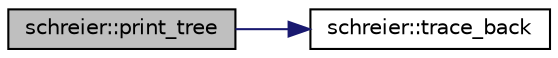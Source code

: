 digraph "schreier::print_tree"
{
  edge [fontname="Helvetica",fontsize="10",labelfontname="Helvetica",labelfontsize="10"];
  node [fontname="Helvetica",fontsize="10",shape=record];
  rankdir="LR";
  Node4966 [label="schreier::print_tree",height=0.2,width=0.4,color="black", fillcolor="grey75", style="filled", fontcolor="black"];
  Node4966 -> Node4967 [color="midnightblue",fontsize="10",style="solid",fontname="Helvetica"];
  Node4967 [label="schreier::trace_back",height=0.2,width=0.4,color="black", fillcolor="white", style="filled",URL="$d3/dd6/classschreier.html#a584db152dcbed43b5d2e036bb8146b94"];
}
